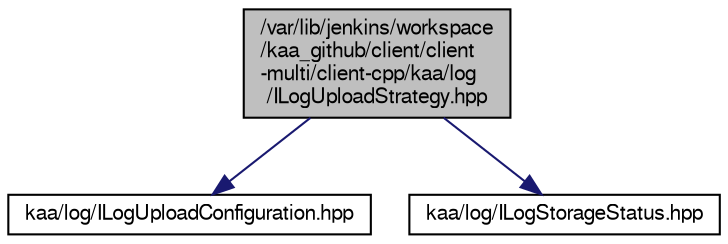 digraph "/var/lib/jenkins/workspace/kaa_github/client/client-multi/client-cpp/kaa/log/ILogUploadStrategy.hpp"
{
  bgcolor="transparent";
  edge [fontname="FreeSans",fontsize="10",labelfontname="FreeSans",labelfontsize="10"];
  node [fontname="FreeSans",fontsize="10",shape=record];
  Node1 [label="/var/lib/jenkins/workspace\l/kaa_github/client/client\l-multi/client-cpp/kaa/log\l/ILogUploadStrategy.hpp",height=0.2,width=0.4,color="black", fillcolor="grey75", style="filled" fontcolor="black"];
  Node1 -> Node2 [color="midnightblue",fontsize="10",style="solid",fontname="FreeSans"];
  Node2 [label="kaa/log/ILogUploadConfiguration.hpp",height=0.2,width=0.4,color="black",URL="$ILogUploadConfiguration_8hpp.html"];
  Node1 -> Node3 [color="midnightblue",fontsize="10",style="solid",fontname="FreeSans"];
  Node3 [label="kaa/log/ILogStorageStatus.hpp",height=0.2,width=0.4,color="black",URL="$ILogStorageStatus_8hpp.html"];
}
